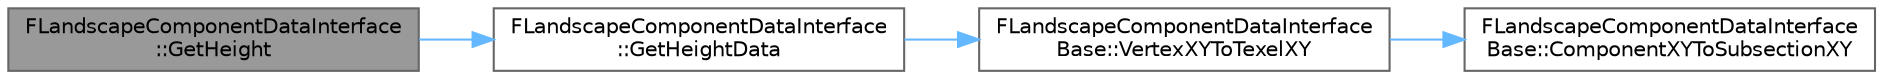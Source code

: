 digraph "FLandscapeComponentDataInterface::GetHeight"
{
 // INTERACTIVE_SVG=YES
 // LATEX_PDF_SIZE
  bgcolor="transparent";
  edge [fontname=Helvetica,fontsize=10,labelfontname=Helvetica,labelfontsize=10];
  node [fontname=Helvetica,fontsize=10,shape=box,height=0.2,width=0.4];
  rankdir="LR";
  Node1 [id="Node000001",label="FLandscapeComponentDataInterface\l::GetHeight",height=0.2,width=0.4,color="gray40", fillcolor="grey60", style="filled", fontcolor="black",tooltip=" "];
  Node1 -> Node2 [id="edge1_Node000001_Node000002",color="steelblue1",style="solid",tooltip=" "];
  Node2 [id="Node000002",label="FLandscapeComponentDataInterface\l::GetHeightData",height=0.2,width=0.4,color="grey40", fillcolor="white", style="filled",URL="$d6/d7a/structFLandscapeComponentDataInterface.html#a7fd261400cf12c4083e13581d3f9c0d9",tooltip=" "];
  Node2 -> Node3 [id="edge2_Node000002_Node000003",color="steelblue1",style="solid",tooltip=" "];
  Node3 [id="Node000003",label="FLandscapeComponentDataInterface\lBase::VertexXYToTexelXY",height=0.2,width=0.4,color="grey40", fillcolor="white", style="filled",URL="$d3/d5b/structFLandscapeComponentDataInterfaceBase.html#ac421df104a9f65f266e6712293108da4",tooltip=" "];
  Node3 -> Node4 [id="edge3_Node000003_Node000004",color="steelblue1",style="solid",tooltip=" "];
  Node4 [id="Node000004",label="FLandscapeComponentDataInterface\lBase::ComponentXYToSubsectionXY",height=0.2,width=0.4,color="grey40", fillcolor="white", style="filled",URL="$d3/d5b/structFLandscapeComponentDataInterfaceBase.html#a54ee8e6233048b32a670864980756d38",tooltip=" "];
}
